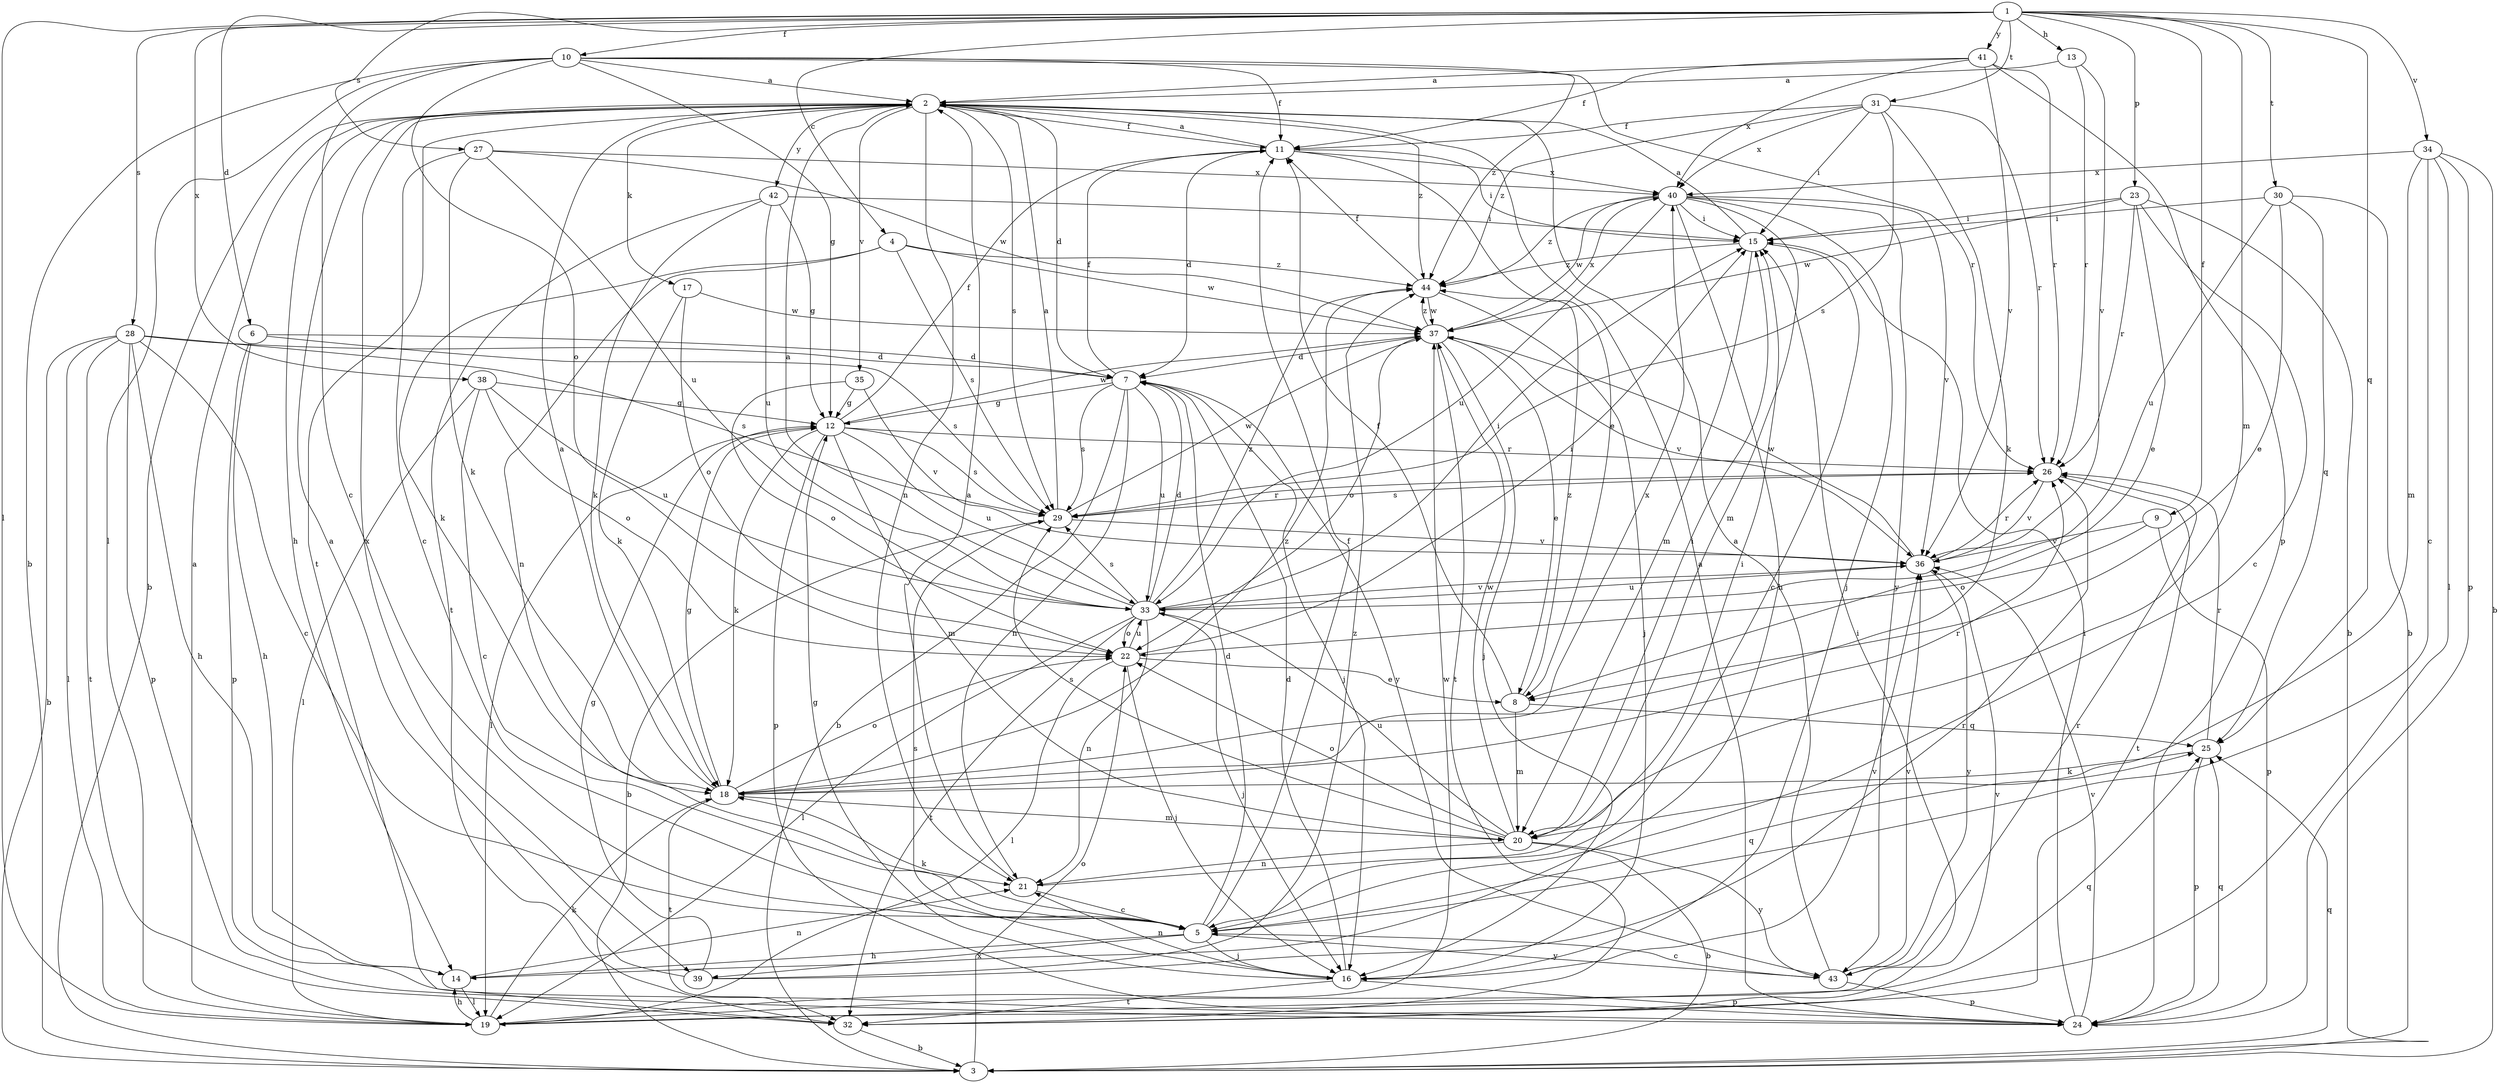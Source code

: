 strict digraph  {
	10 -> 2 [label=a];
	11 -> 2 [label=a];
	13 -> 2 [label=a];
	15 -> 2 [label=a];
	18 -> 2 [label=a];
	19 -> 2 [label=a];
	21 -> 2 [label=a];
	24 -> 2 [label=a];
	29 -> 2 [label=a];
	33 -> 2 [label=a];
	39 -> 2 [label=a];
	41 -> 2 [label=a];
	43 -> 2 [label=a];
	2 -> 3 [label=b];
	7 -> 3 [label=b];
	10 -> 3 [label=b];
	20 -> 3 [label=b];
	23 -> 3 [label=b];
	28 -> 3 [label=b];
	29 -> 3 [label=b];
	30 -> 3 [label=b];
	32 -> 3 [label=b];
	34 -> 3 [label=b];
	1 -> 4 [label=c];
	10 -> 5 [label=c];
	15 -> 5 [label=c];
	21 -> 5 [label=c];
	23 -> 5 [label=c];
	27 -> 5 [label=c];
	28 -> 5 [label=c];
	34 -> 5 [label=c];
	38 -> 5 [label=c];
	43 -> 5 [label=c];
	1 -> 6 [label=d];
	2 -> 7 [label=d];
	5 -> 7 [label=d];
	6 -> 7 [label=d];
	11 -> 7 [label=d];
	16 -> 7 [label=d];
	28 -> 7 [label=d];
	33 -> 7 [label=d];
	37 -> 7 [label=d];
	11 -> 8 [label=e];
	22 -> 8 [label=e];
	23 -> 8 [label=e];
	30 -> 8 [label=e];
	37 -> 8 [label=e];
	1 -> 9 [label=f];
	1 -> 10 [label=f];
	2 -> 11 [label=f];
	5 -> 11 [label=f];
	7 -> 11 [label=f];
	8 -> 11 [label=f];
	10 -> 11 [label=f];
	12 -> 11 [label=f];
	31 -> 11 [label=f];
	41 -> 11 [label=f];
	44 -> 11 [label=f];
	7 -> 12 [label=g];
	10 -> 12 [label=g];
	16 -> 12 [label=g];
	18 -> 12 [label=g];
	35 -> 12 [label=g];
	38 -> 12 [label=g];
	39 -> 12 [label=g];
	42 -> 12 [label=g];
	1 -> 13 [label=h];
	2 -> 14 [label=h];
	5 -> 14 [label=h];
	6 -> 14 [label=h];
	19 -> 14 [label=h];
	28 -> 14 [label=h];
	40 -> 14 [label=h];
	11 -> 15 [label=i];
	20 -> 15 [label=i];
	21 -> 15 [label=i];
	22 -> 15 [label=i];
	23 -> 15 [label=i];
	24 -> 15 [label=i];
	30 -> 15 [label=i];
	31 -> 15 [label=i];
	32 -> 15 [label=i];
	33 -> 15 [label=i];
	40 -> 15 [label=i];
	42 -> 15 [label=i];
	5 -> 16 [label=j];
	7 -> 16 [label=j];
	22 -> 16 [label=j];
	33 -> 16 [label=j];
	37 -> 16 [label=j];
	40 -> 16 [label=j];
	44 -> 16 [label=j];
	2 -> 17 [label=k];
	4 -> 18 [label=k];
	5 -> 18 [label=k];
	12 -> 18 [label=k];
	17 -> 18 [label=k];
	19 -> 18 [label=k];
	25 -> 18 [label=k];
	27 -> 18 [label=k];
	31 -> 18 [label=k];
	42 -> 18 [label=k];
	1 -> 19 [label=l];
	10 -> 19 [label=l];
	12 -> 19 [label=l];
	14 -> 19 [label=l];
	22 -> 19 [label=l];
	28 -> 19 [label=l];
	33 -> 19 [label=l];
	34 -> 19 [label=l];
	38 -> 19 [label=l];
	1 -> 20 [label=m];
	8 -> 20 [label=m];
	12 -> 20 [label=m];
	15 -> 20 [label=m];
	18 -> 20 [label=m];
	34 -> 20 [label=m];
	40 -> 20 [label=m];
	2 -> 21 [label=n];
	4 -> 21 [label=n];
	7 -> 21 [label=n];
	14 -> 21 [label=n];
	16 -> 21 [label=n];
	20 -> 21 [label=n];
	33 -> 21 [label=n];
	3 -> 22 [label=o];
	9 -> 22 [label=o];
	10 -> 22 [label=o];
	17 -> 22 [label=o];
	18 -> 22 [label=o];
	20 -> 22 [label=o];
	33 -> 22 [label=o];
	35 -> 22 [label=o];
	37 -> 22 [label=o];
	38 -> 22 [label=o];
	1 -> 23 [label=p];
	6 -> 24 [label=p];
	9 -> 24 [label=p];
	12 -> 24 [label=p];
	16 -> 24 [label=p];
	25 -> 24 [label=p];
	28 -> 24 [label=p];
	34 -> 24 [label=p];
	41 -> 24 [label=p];
	43 -> 24 [label=p];
	1 -> 25 [label=q];
	3 -> 25 [label=q];
	5 -> 25 [label=q];
	8 -> 25 [label=q];
	19 -> 25 [label=q];
	24 -> 25 [label=q];
	30 -> 25 [label=q];
	10 -> 26 [label=r];
	12 -> 26 [label=r];
	13 -> 26 [label=r];
	18 -> 26 [label=r];
	23 -> 26 [label=r];
	25 -> 26 [label=r];
	29 -> 26 [label=r];
	31 -> 26 [label=r];
	36 -> 26 [label=r];
	39 -> 26 [label=r];
	41 -> 26 [label=r];
	43 -> 26 [label=r];
	1 -> 27 [label=s];
	1 -> 28 [label=s];
	2 -> 29 [label=s];
	4 -> 29 [label=s];
	6 -> 29 [label=s];
	7 -> 29 [label=s];
	12 -> 29 [label=s];
	16 -> 29 [label=s];
	20 -> 29 [label=s];
	26 -> 29 [label=s];
	28 -> 29 [label=s];
	31 -> 29 [label=s];
	33 -> 29 [label=s];
	1 -> 30 [label=t];
	1 -> 31 [label=t];
	2 -> 32 [label=t];
	16 -> 32 [label=t];
	18 -> 32 [label=t];
	26 -> 32 [label=t];
	28 -> 32 [label=t];
	33 -> 32 [label=t];
	37 -> 32 [label=t];
	42 -> 32 [label=t];
	7 -> 33 [label=u];
	12 -> 33 [label=u];
	20 -> 33 [label=u];
	22 -> 33 [label=u];
	27 -> 33 [label=u];
	30 -> 33 [label=u];
	36 -> 33 [label=u];
	38 -> 33 [label=u];
	40 -> 33 [label=u];
	42 -> 33 [label=u];
	1 -> 34 [label=v];
	2 -> 35 [label=v];
	9 -> 36 [label=v];
	13 -> 36 [label=v];
	16 -> 36 [label=v];
	19 -> 36 [label=v];
	24 -> 36 [label=v];
	26 -> 36 [label=v];
	29 -> 36 [label=v];
	33 -> 36 [label=v];
	35 -> 36 [label=v];
	37 -> 36 [label=v];
	40 -> 36 [label=v];
	41 -> 36 [label=v];
	43 -> 36 [label=v];
	4 -> 37 [label=w];
	12 -> 37 [label=w];
	17 -> 37 [label=w];
	19 -> 37 [label=w];
	20 -> 37 [label=w];
	23 -> 37 [label=w];
	27 -> 37 [label=w];
	29 -> 37 [label=w];
	36 -> 37 [label=w];
	40 -> 37 [label=w];
	44 -> 37 [label=w];
	1 -> 38 [label=x];
	2 -> 39 [label=x];
	5 -> 39 [label=x];
	11 -> 40 [label=x];
	18 -> 40 [label=x];
	27 -> 40 [label=x];
	31 -> 40 [label=x];
	34 -> 40 [label=x];
	37 -> 40 [label=x];
	41 -> 40 [label=x];
	1 -> 41 [label=y];
	2 -> 42 [label=y];
	5 -> 43 [label=y];
	7 -> 43 [label=y];
	20 -> 43 [label=y];
	36 -> 43 [label=y];
	40 -> 43 [label=y];
	2 -> 44 [label=z];
	4 -> 44 [label=z];
	8 -> 44 [label=z];
	10 -> 44 [label=z];
	15 -> 44 [label=z];
	18 -> 44 [label=z];
	31 -> 44 [label=z];
	33 -> 44 [label=z];
	37 -> 44 [label=z];
	39 -> 44 [label=z];
	40 -> 44 [label=z];
}
